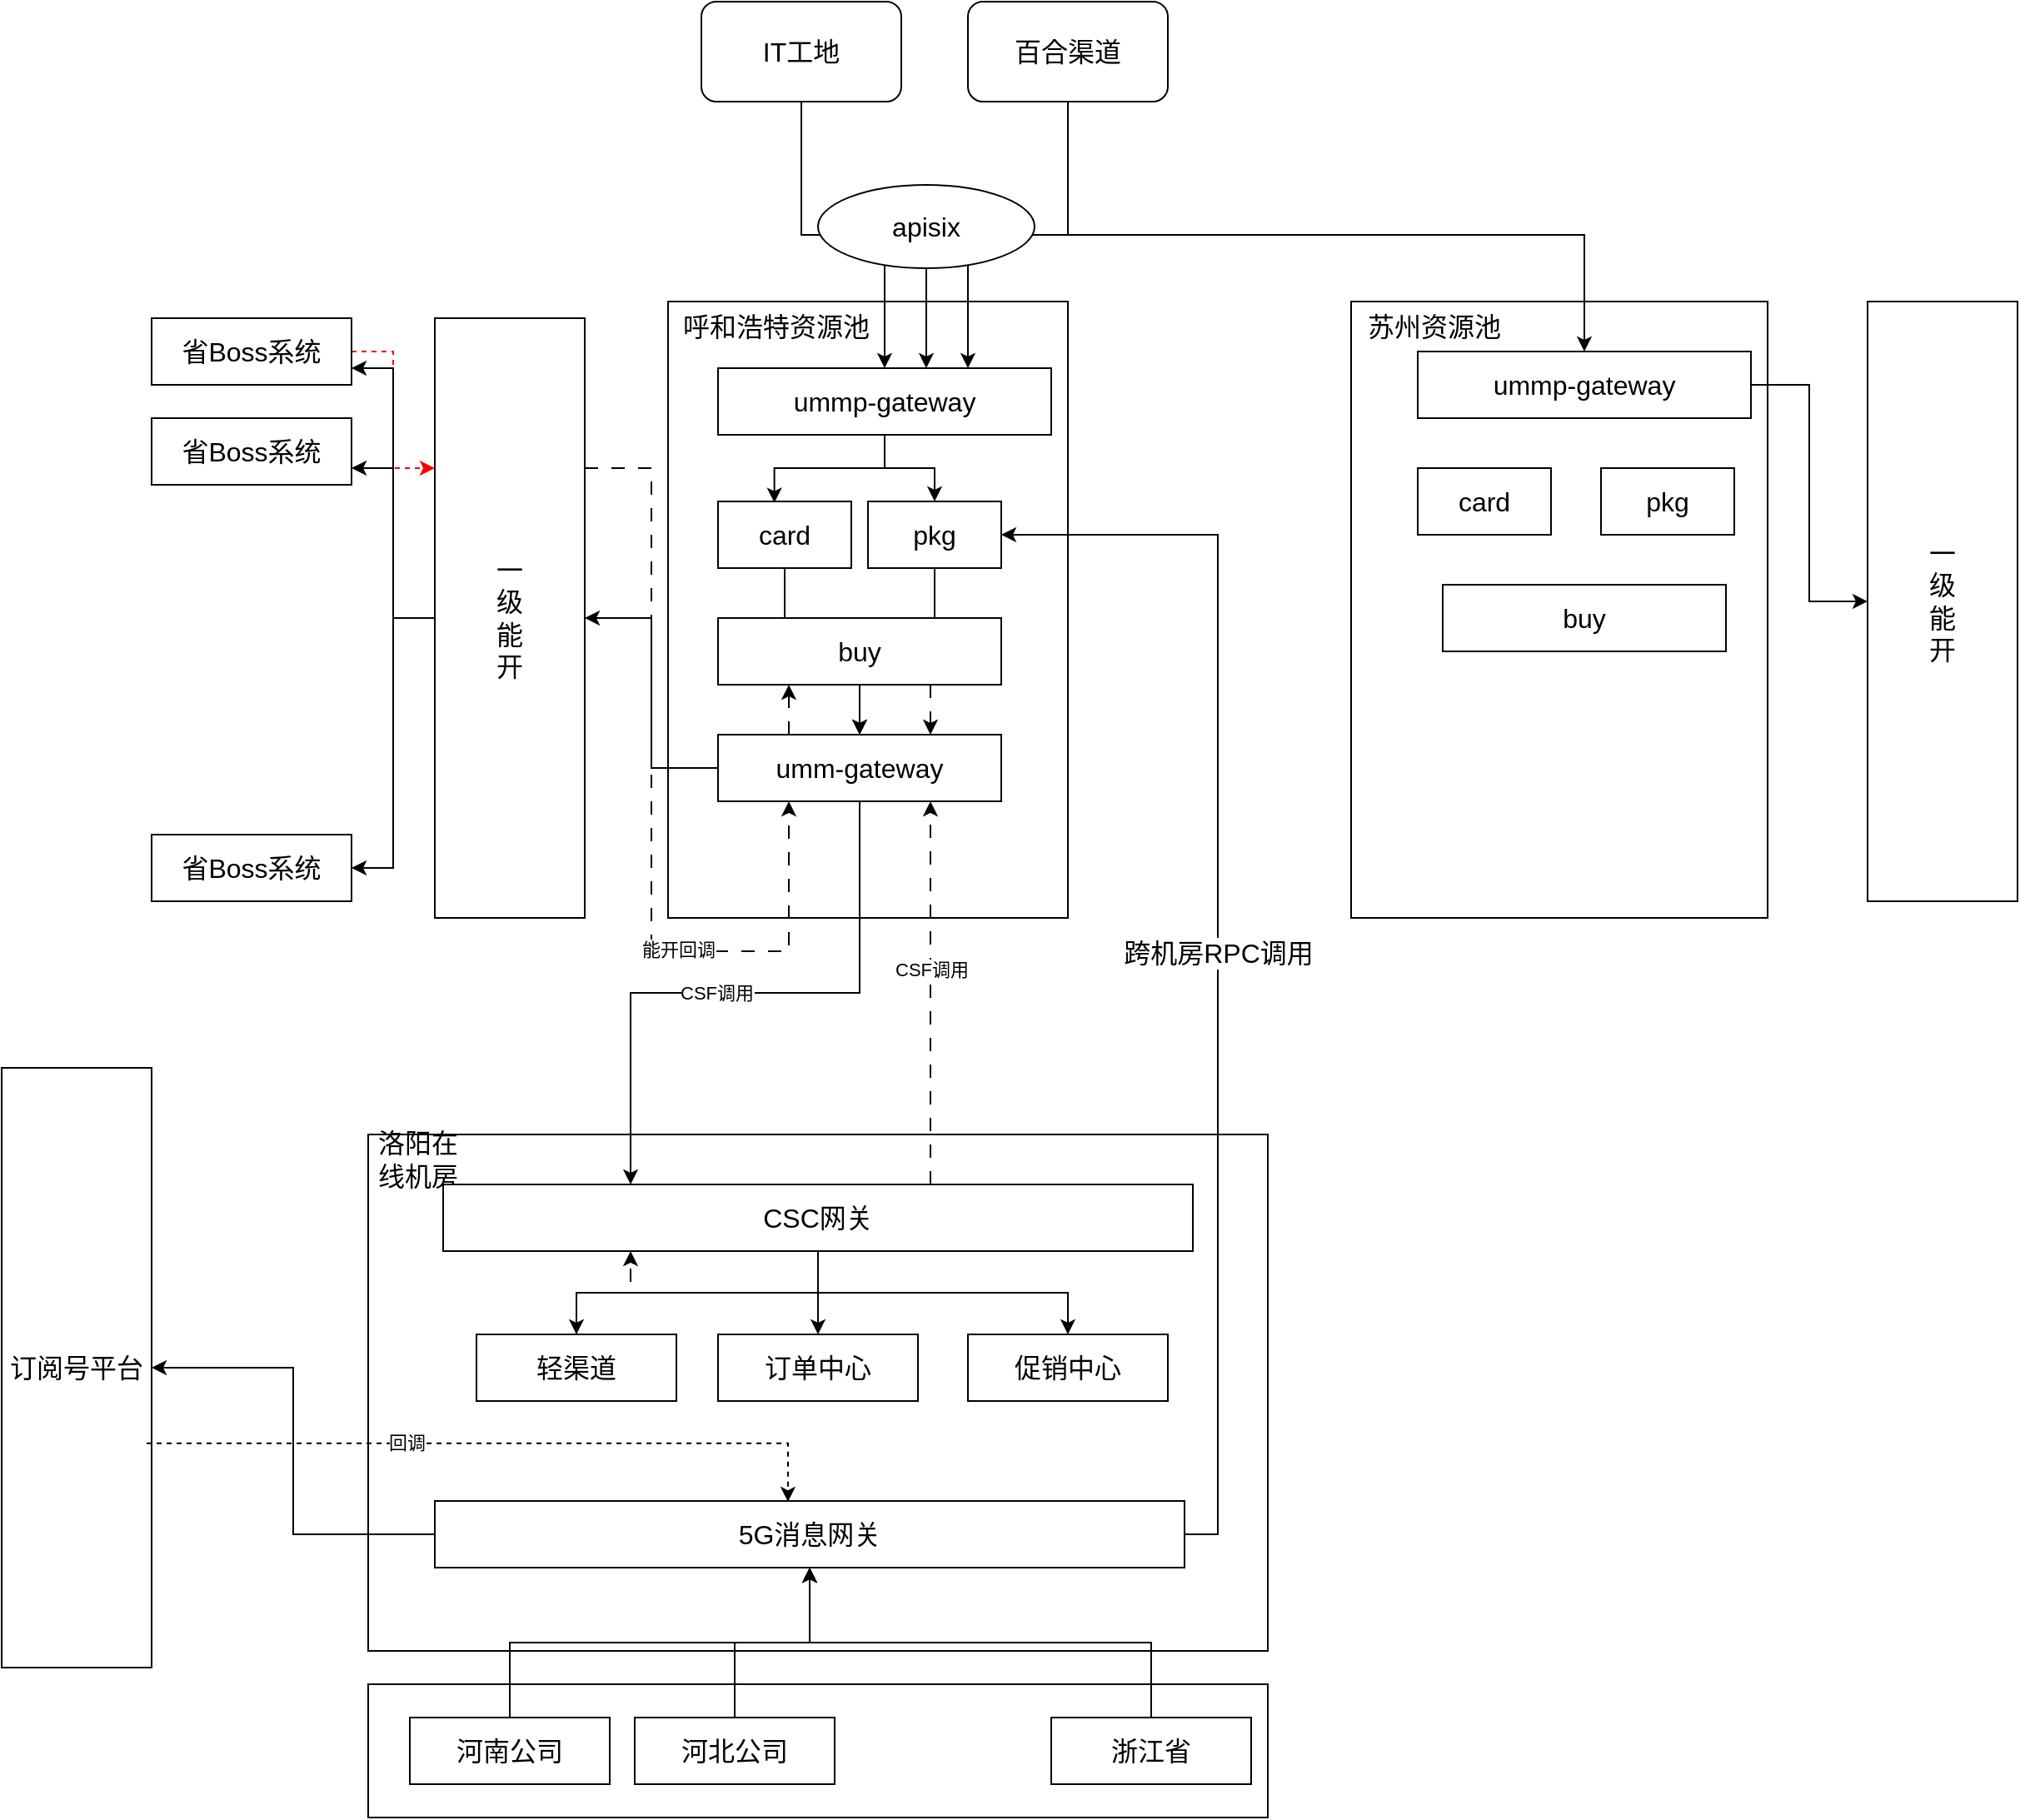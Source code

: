 <mxfile version="26.0.6" pages="4">
  <diagram name="第 1 页" id="rL479KC2GP0uy-LAvAyu">
    <mxGraphModel dx="2342" dy="2160" grid="1" gridSize="10" guides="1" tooltips="1" connect="1" arrows="1" fold="1" page="1" pageScale="1" pageWidth="827" pageHeight="1169" math="0" shadow="0">
      <root>
        <mxCell id="0" />
        <mxCell id="1" parent="0" />
        <mxCell id="7Kl0M0ftxX6nWomnp8ho-18" value="" style="rounded=0;whiteSpace=wrap;html=1;fontSize=16;" vertex="1" parent="1">
          <mxGeometry x="-100" y="930" width="540" height="80" as="geometry" />
        </mxCell>
        <mxCell id="YQ1YVP4Hbw2NyQgz9QkE-1" value="" style="rounded=0;whiteSpace=wrap;html=1;fontSize=16;" parent="1" vertex="1">
          <mxGeometry x="80" y="100" width="240" height="370" as="geometry" />
        </mxCell>
        <mxCell id="YQ1YVP4Hbw2NyQgz9QkE-2" value="呼和浩特资源池" style="text;html=1;align=center;verticalAlign=middle;whiteSpace=wrap;rounded=0;fontSize=16;" parent="1" vertex="1">
          <mxGeometry x="85" y="100" width="120" height="30" as="geometry" />
        </mxCell>
        <mxCell id="YQ1YVP4Hbw2NyQgz9QkE-3" value="" style="rounded=0;whiteSpace=wrap;html=1;fontSize=16;" parent="1" vertex="1">
          <mxGeometry x="490" y="100" width="250" height="370" as="geometry" />
        </mxCell>
        <mxCell id="YQ1YVP4Hbw2NyQgz9QkE-4" value="苏州资源池" style="text;html=1;align=center;verticalAlign=middle;whiteSpace=wrap;rounded=0;fontSize=16;" parent="1" vertex="1">
          <mxGeometry x="490" y="100" width="100" height="30" as="geometry" />
        </mxCell>
        <mxCell id="YQ1YVP4Hbw2NyQgz9QkE-5" value="" style="rounded=0;whiteSpace=wrap;html=1;fontSize=16;" parent="1" vertex="1">
          <mxGeometry x="-100" y="600" width="540" height="310" as="geometry" />
        </mxCell>
        <mxCell id="YQ1YVP4Hbw2NyQgz9QkE-6" value="洛阳在线机房" style="text;html=1;align=center;verticalAlign=middle;whiteSpace=wrap;rounded=0;fontSize=16;" parent="1" vertex="1">
          <mxGeometry x="-100" y="600" width="60" height="30" as="geometry" />
        </mxCell>
        <mxCell id="YQ1YVP4Hbw2NyQgz9QkE-14" style="edgeStyle=orthogonalEdgeStyle;rounded=0;orthogonalLoop=1;jettySize=auto;html=1;fontSize=16;" parent="1" source="YQ1YVP4Hbw2NyQgz9QkE-7" target="YQ1YVP4Hbw2NyQgz9QkE-13" edge="1">
          <mxGeometry relative="1" as="geometry" />
        </mxCell>
        <mxCell id="YQ1YVP4Hbw2NyQgz9QkE-7" value="IT工地" style="rounded=1;whiteSpace=wrap;html=1;fontSize=16;" parent="1" vertex="1">
          <mxGeometry x="100" y="-80" width="120" height="60" as="geometry" />
        </mxCell>
        <mxCell id="YQ1YVP4Hbw2NyQgz9QkE-15" style="edgeStyle=orthogonalEdgeStyle;rounded=0;orthogonalLoop=1;jettySize=auto;html=1;entryX=0.75;entryY=0;entryDx=0;entryDy=0;fontSize=16;" parent="1" source="YQ1YVP4Hbw2NyQgz9QkE-8" target="YQ1YVP4Hbw2NyQgz9QkE-13" edge="1">
          <mxGeometry relative="1" as="geometry" />
        </mxCell>
        <mxCell id="YQ1YVP4Hbw2NyQgz9QkE-8" value="百合渠道" style="rounded=1;whiteSpace=wrap;html=1;fontSize=16;" parent="1" vertex="1">
          <mxGeometry x="260" y="-80" width="120" height="60" as="geometry" />
        </mxCell>
        <mxCell id="YQ1YVP4Hbw2NyQgz9QkE-35" style="edgeStyle=orthogonalEdgeStyle;rounded=0;orthogonalLoop=1;jettySize=auto;html=1;entryX=0;entryY=0.25;entryDx=0;entryDy=0;dashed=1;strokeColor=#FF0000;fontSize=16;" parent="1" source="YQ1YVP4Hbw2NyQgz9QkE-11" target="YQ1YVP4Hbw2NyQgz9QkE-21" edge="1">
          <mxGeometry relative="1" as="geometry" />
        </mxCell>
        <mxCell id="YQ1YVP4Hbw2NyQgz9QkE-11" value="省Boss系统" style="rounded=0;whiteSpace=wrap;html=1;fontSize=16;" parent="1" vertex="1">
          <mxGeometry x="-230" y="110" width="120" height="40" as="geometry" />
        </mxCell>
        <mxCell id="YQ1YVP4Hbw2NyQgz9QkE-32" style="edgeStyle=orthogonalEdgeStyle;rounded=0;orthogonalLoop=1;jettySize=auto;html=1;entryX=0.5;entryY=0;entryDx=0;entryDy=0;fontSize=16;" parent="1" source="YQ1YVP4Hbw2NyQgz9QkE-13" target="YQ1YVP4Hbw2NyQgz9QkE-18" edge="1">
          <mxGeometry relative="1" as="geometry" />
        </mxCell>
        <mxCell id="YQ1YVP4Hbw2NyQgz9QkE-13" value="ummp-gateway" style="rounded=0;whiteSpace=wrap;html=1;fontSize=16;" parent="1" vertex="1">
          <mxGeometry x="110" y="140" width="200" height="40" as="geometry" />
        </mxCell>
        <mxCell id="YQ1YVP4Hbw2NyQgz9QkE-33" value="" style="edgeStyle=orthogonalEdgeStyle;rounded=0;orthogonalLoop=1;jettySize=auto;html=1;fontSize=16;" parent="1" source="YQ1YVP4Hbw2NyQgz9QkE-17" target="YQ1YVP4Hbw2NyQgz9QkE-20" edge="1">
          <mxGeometry relative="1" as="geometry" />
        </mxCell>
        <mxCell id="YQ1YVP4Hbw2NyQgz9QkE-17" value="card" style="rounded=0;whiteSpace=wrap;html=1;fontSize=16;" parent="1" vertex="1">
          <mxGeometry x="110" y="220" width="80" height="40" as="geometry" />
        </mxCell>
        <mxCell id="YQ1YVP4Hbw2NyQgz9QkE-34" value="" style="edgeStyle=orthogonalEdgeStyle;rounded=0;orthogonalLoop=1;jettySize=auto;html=1;fontSize=16;" parent="1" source="YQ1YVP4Hbw2NyQgz9QkE-18" target="YQ1YVP4Hbw2NyQgz9QkE-20" edge="1">
          <mxGeometry relative="1" as="geometry" />
        </mxCell>
        <mxCell id="YQ1YVP4Hbw2NyQgz9QkE-18" value="pkg" style="rounded=0;whiteSpace=wrap;html=1;fontSize=16;" parent="1" vertex="1">
          <mxGeometry x="200" y="220" width="80" height="40" as="geometry" />
        </mxCell>
        <mxCell id="YQ1YVP4Hbw2NyQgz9QkE-39" style="edgeStyle=orthogonalEdgeStyle;rounded=0;orthogonalLoop=1;jettySize=auto;html=1;entryX=0.75;entryY=0;entryDx=0;entryDy=0;exitX=0.75;exitY=1;exitDx=0;exitDy=0;dashed=1;dashPattern=8 8;fontSize=16;" parent="1" source="YQ1YVP4Hbw2NyQgz9QkE-19" target="YQ1YVP4Hbw2NyQgz9QkE-20" edge="1">
          <mxGeometry relative="1" as="geometry" />
        </mxCell>
        <mxCell id="YQ1YVP4Hbw2NyQgz9QkE-19" value="buy" style="rounded=0;whiteSpace=wrap;html=1;fontSize=16;" parent="1" vertex="1">
          <mxGeometry x="110" y="290" width="170" height="40" as="geometry" />
        </mxCell>
        <mxCell id="YQ1YVP4Hbw2NyQgz9QkE-25" style="edgeStyle=orthogonalEdgeStyle;rounded=0;orthogonalLoop=1;jettySize=auto;html=1;fontSize=16;" parent="1" source="YQ1YVP4Hbw2NyQgz9QkE-20" target="YQ1YVP4Hbw2NyQgz9QkE-21" edge="1">
          <mxGeometry relative="1" as="geometry" />
        </mxCell>
        <mxCell id="YQ1YVP4Hbw2NyQgz9QkE-37" style="edgeStyle=orthogonalEdgeStyle;rounded=0;orthogonalLoop=1;jettySize=auto;html=1;exitX=0.25;exitY=0;exitDx=0;exitDy=0;entryX=0.25;entryY=1;entryDx=0;entryDy=0;dashed=1;dashPattern=8 8;fontSize=16;" parent="1" source="YQ1YVP4Hbw2NyQgz9QkE-20" target="YQ1YVP4Hbw2NyQgz9QkE-19" edge="1">
          <mxGeometry relative="1" as="geometry" />
        </mxCell>
        <mxCell id="YQ1YVP4Hbw2NyQgz9QkE-45" style="edgeStyle=orthogonalEdgeStyle;rounded=0;orthogonalLoop=1;jettySize=auto;html=1;entryX=0.25;entryY=0;entryDx=0;entryDy=0;fontSize=16;" parent="1" source="YQ1YVP4Hbw2NyQgz9QkE-20" target="YQ1YVP4Hbw2NyQgz9QkE-41" edge="1">
          <mxGeometry relative="1" as="geometry" />
        </mxCell>
        <mxCell id="7Kl0M0ftxX6nWomnp8ho-8" value="CSF调用" style="edgeLabel;html=1;align=center;verticalAlign=middle;resizable=0;points=[];" vertex="1" connectable="0" parent="YQ1YVP4Hbw2NyQgz9QkE-45">
          <mxGeometry x="0.094" y="3" relative="1" as="geometry">
            <mxPoint y="-3" as="offset" />
          </mxGeometry>
        </mxCell>
        <mxCell id="YQ1YVP4Hbw2NyQgz9QkE-20" value="umm-gateway" style="rounded=0;whiteSpace=wrap;html=1;fontSize=16;" parent="1" vertex="1">
          <mxGeometry x="110" y="360" width="170" height="40" as="geometry" />
        </mxCell>
        <mxCell id="YQ1YVP4Hbw2NyQgz9QkE-26" style="edgeStyle=orthogonalEdgeStyle;rounded=0;orthogonalLoop=1;jettySize=auto;html=1;entryX=1;entryY=0.75;entryDx=0;entryDy=0;fontSize=16;" parent="1" source="YQ1YVP4Hbw2NyQgz9QkE-21" target="YQ1YVP4Hbw2NyQgz9QkE-11" edge="1">
          <mxGeometry relative="1" as="geometry" />
        </mxCell>
        <mxCell id="YQ1YVP4Hbw2NyQgz9QkE-27" style="edgeStyle=orthogonalEdgeStyle;rounded=0;orthogonalLoop=1;jettySize=auto;html=1;entryX=1;entryY=0.75;entryDx=0;entryDy=0;fontSize=16;" parent="1" source="YQ1YVP4Hbw2NyQgz9QkE-21" target="YQ1YVP4Hbw2NyQgz9QkE-23" edge="1">
          <mxGeometry relative="1" as="geometry" />
        </mxCell>
        <mxCell id="YQ1YVP4Hbw2NyQgz9QkE-28" style="edgeStyle=orthogonalEdgeStyle;rounded=0;orthogonalLoop=1;jettySize=auto;html=1;fontSize=16;" parent="1" source="YQ1YVP4Hbw2NyQgz9QkE-21" target="YQ1YVP4Hbw2NyQgz9QkE-24" edge="1">
          <mxGeometry relative="1" as="geometry" />
        </mxCell>
        <mxCell id="YQ1YVP4Hbw2NyQgz9QkE-36" style="edgeStyle=orthogonalEdgeStyle;rounded=0;orthogonalLoop=1;jettySize=auto;html=1;exitX=1;exitY=0.25;exitDx=0;exitDy=0;entryX=0.25;entryY=1;entryDx=0;entryDy=0;dashed=1;dashPattern=8 8;fontSize=16;" parent="1" source="YQ1YVP4Hbw2NyQgz9QkE-21" target="YQ1YVP4Hbw2NyQgz9QkE-20" edge="1">
          <mxGeometry relative="1" as="geometry">
            <mxPoint x="80" y="200" as="targetPoint" />
          </mxGeometry>
        </mxCell>
        <mxCell id="7Kl0M0ftxX6nWomnp8ho-10" value="能开回调" style="edgeLabel;html=1;align=center;verticalAlign=middle;resizable=0;points=[];" vertex="1" connectable="0" parent="YQ1YVP4Hbw2NyQgz9QkE-36">
          <mxGeometry x="0.377" y="2" relative="1" as="geometry">
            <mxPoint y="1" as="offset" />
          </mxGeometry>
        </mxCell>
        <mxCell id="YQ1YVP4Hbw2NyQgz9QkE-21" value="一&lt;br&gt;级&lt;br&gt;能&lt;br&gt;开" style="rounded=0;whiteSpace=wrap;html=1;fontSize=16;" parent="1" vertex="1">
          <mxGeometry x="-60" y="110" width="90" height="360" as="geometry" />
        </mxCell>
        <mxCell id="YQ1YVP4Hbw2NyQgz9QkE-23" value="省Boss系统" style="rounded=0;whiteSpace=wrap;html=1;fontSize=16;" parent="1" vertex="1">
          <mxGeometry x="-230" y="170" width="120" height="40" as="geometry" />
        </mxCell>
        <mxCell id="YQ1YVP4Hbw2NyQgz9QkE-24" value="省Boss系统" style="rounded=0;whiteSpace=wrap;html=1;fontSize=16;" parent="1" vertex="1">
          <mxGeometry x="-230" y="420" width="120" height="40" as="geometry" />
        </mxCell>
        <mxCell id="YQ1YVP4Hbw2NyQgz9QkE-31" style="edgeStyle=orthogonalEdgeStyle;rounded=0;orthogonalLoop=1;jettySize=auto;html=1;entryX=0.423;entryY=0.02;entryDx=0;entryDy=0;entryPerimeter=0;fontSize=16;" parent="1" source="YQ1YVP4Hbw2NyQgz9QkE-13" target="YQ1YVP4Hbw2NyQgz9QkE-17" edge="1">
          <mxGeometry relative="1" as="geometry" />
        </mxCell>
        <mxCell id="YQ1YVP4Hbw2NyQgz9QkE-46" style="edgeStyle=orthogonalEdgeStyle;rounded=0;orthogonalLoop=1;jettySize=auto;html=1;fontSize=16;" parent="1" source="YQ1YVP4Hbw2NyQgz9QkE-41" target="YQ1YVP4Hbw2NyQgz9QkE-42" edge="1">
          <mxGeometry relative="1" as="geometry" />
        </mxCell>
        <mxCell id="YQ1YVP4Hbw2NyQgz9QkE-49" style="edgeStyle=orthogonalEdgeStyle;rounded=0;orthogonalLoop=1;jettySize=auto;html=1;fontSize=16;" parent="1" source="YQ1YVP4Hbw2NyQgz9QkE-41" target="YQ1YVP4Hbw2NyQgz9QkE-43" edge="1">
          <mxGeometry relative="1" as="geometry" />
        </mxCell>
        <mxCell id="YQ1YVP4Hbw2NyQgz9QkE-50" style="edgeStyle=orthogonalEdgeStyle;rounded=0;orthogonalLoop=1;jettySize=auto;html=1;fontSize=16;" parent="1" source="YQ1YVP4Hbw2NyQgz9QkE-41" target="YQ1YVP4Hbw2NyQgz9QkE-44" edge="1">
          <mxGeometry relative="1" as="geometry" />
        </mxCell>
        <mxCell id="YQ1YVP4Hbw2NyQgz9QkE-52" style="edgeStyle=orthogonalEdgeStyle;rounded=0;orthogonalLoop=1;jettySize=auto;html=1;entryX=0.75;entryY=1;entryDx=0;entryDy=0;dashed=1;dashPattern=8 8;fontSize=16;" parent="1" source="YQ1YVP4Hbw2NyQgz9QkE-41" target="YQ1YVP4Hbw2NyQgz9QkE-20" edge="1">
          <mxGeometry relative="1" as="geometry">
            <Array as="points">
              <mxPoint x="238" y="515" />
            </Array>
          </mxGeometry>
        </mxCell>
        <mxCell id="7Kl0M0ftxX6nWomnp8ho-9" value="CSF调用" style="edgeLabel;html=1;align=center;verticalAlign=middle;resizable=0;points=[];" vertex="1" connectable="0" parent="YQ1YVP4Hbw2NyQgz9QkE-52">
          <mxGeometry x="0.135" y="1" relative="1" as="geometry">
            <mxPoint x="1" y="1" as="offset" />
          </mxGeometry>
        </mxCell>
        <mxCell id="YQ1YVP4Hbw2NyQgz9QkE-41" value="CSC网关" style="rounded=0;whiteSpace=wrap;html=1;fontSize=16;" parent="1" vertex="1">
          <mxGeometry x="-55" y="630" width="450" height="40" as="geometry" />
        </mxCell>
        <mxCell id="YQ1YVP4Hbw2NyQgz9QkE-51" style="edgeStyle=orthogonalEdgeStyle;rounded=0;orthogonalLoop=1;jettySize=auto;html=1;entryX=0.25;entryY=1;entryDx=0;entryDy=0;dashed=1;dashPattern=8 8;fontSize=16;" parent="1" source="YQ1YVP4Hbw2NyQgz9QkE-42" target="YQ1YVP4Hbw2NyQgz9QkE-41" edge="1">
          <mxGeometry relative="1" as="geometry" />
        </mxCell>
        <mxCell id="YQ1YVP4Hbw2NyQgz9QkE-42" value="轻渠道" style="rounded=0;whiteSpace=wrap;html=1;fontSize=16;" parent="1" vertex="1">
          <mxGeometry x="-35" y="720" width="120" height="40" as="geometry" />
        </mxCell>
        <mxCell id="YQ1YVP4Hbw2NyQgz9QkE-43" value="订单中心" style="rounded=0;whiteSpace=wrap;html=1;fontSize=16;" parent="1" vertex="1">
          <mxGeometry x="110" y="720" width="120" height="40" as="geometry" />
        </mxCell>
        <mxCell id="YQ1YVP4Hbw2NyQgz9QkE-44" value="促销中心" style="rounded=0;whiteSpace=wrap;html=1;fontSize=16;" parent="1" vertex="1">
          <mxGeometry x="260" y="720" width="120" height="40" as="geometry" />
        </mxCell>
        <mxCell id="7Kl0M0ftxX6nWomnp8ho-6" style="edgeStyle=orthogonalEdgeStyle;rounded=0;orthogonalLoop=1;jettySize=auto;html=1;" edge="1" parent="1" source="YQ1YVP4Hbw2NyQgz9QkE-53" target="7Kl0M0ftxX6nWomnp8ho-5">
          <mxGeometry relative="1" as="geometry" />
        </mxCell>
        <mxCell id="YQ1YVP4Hbw2NyQgz9QkE-53" value="ummp-gateway" style="rounded=0;whiteSpace=wrap;html=1;fontSize=16;" parent="1" vertex="1">
          <mxGeometry x="530" y="130" width="200" height="40" as="geometry" />
        </mxCell>
        <mxCell id="YQ1YVP4Hbw2NyQgz9QkE-54" value="card" style="rounded=0;whiteSpace=wrap;html=1;fontSize=16;" parent="1" vertex="1">
          <mxGeometry x="530" y="200" width="80" height="40" as="geometry" />
        </mxCell>
        <mxCell id="YQ1YVP4Hbw2NyQgz9QkE-55" value="pkg" style="rounded=0;whiteSpace=wrap;html=1;fontSize=16;" parent="1" vertex="1">
          <mxGeometry x="640" y="200" width="80" height="40" as="geometry" />
        </mxCell>
        <mxCell id="YQ1YVP4Hbw2NyQgz9QkE-56" value="buy" style="rounded=0;whiteSpace=wrap;html=1;fontSize=16;" parent="1" vertex="1">
          <mxGeometry x="545" y="270" width="170" height="40" as="geometry" />
        </mxCell>
        <mxCell id="YQ1YVP4Hbw2NyQgz9QkE-62" style="edgeStyle=orthogonalEdgeStyle;rounded=0;orthogonalLoop=1;jettySize=auto;html=1;fontSize=16;" parent="1" source="YQ1YVP4Hbw2NyQgz9QkE-59" target="YQ1YVP4Hbw2NyQgz9QkE-53" edge="1">
          <mxGeometry relative="1" as="geometry">
            <Array as="points">
              <mxPoint x="630" y="60" />
            </Array>
          </mxGeometry>
        </mxCell>
        <mxCell id="YQ1YVP4Hbw2NyQgz9QkE-59" value="apisix" style="ellipse;whiteSpace=wrap;html=1;fontSize=16;" parent="1" vertex="1">
          <mxGeometry x="170" y="30" width="130" height="50" as="geometry" />
        </mxCell>
        <mxCell id="YQ1YVP4Hbw2NyQgz9QkE-61" style="edgeStyle=orthogonalEdgeStyle;rounded=0;orthogonalLoop=1;jettySize=auto;html=1;entryX=0.625;entryY=0;entryDx=0;entryDy=0;entryPerimeter=0;fontSize=16;" parent="1" source="YQ1YVP4Hbw2NyQgz9QkE-59" target="YQ1YVP4Hbw2NyQgz9QkE-13" edge="1">
          <mxGeometry relative="1" as="geometry" />
        </mxCell>
        <mxCell id="7Kl0M0ftxX6nWomnp8ho-3" style="edgeStyle=orthogonalEdgeStyle;rounded=0;orthogonalLoop=1;jettySize=auto;html=1;entryX=1;entryY=0.5;entryDx=0;entryDy=0;exitX=1;exitY=0.5;exitDx=0;exitDy=0;fontSize=16;" edge="1" parent="1" source="7Kl0M0ftxX6nWomnp8ho-2" target="YQ1YVP4Hbw2NyQgz9QkE-18">
          <mxGeometry relative="1" as="geometry" />
        </mxCell>
        <mxCell id="7Kl0M0ftxX6nWomnp8ho-4" value="跨机房RPC调用" style="edgeLabel;html=1;align=center;verticalAlign=middle;resizable=0;points=[];fontSize=16;" vertex="1" connectable="0" parent="7Kl0M0ftxX6nWomnp8ho-3">
          <mxGeometry x="-0.015" relative="1" as="geometry">
            <mxPoint as="offset" />
          </mxGeometry>
        </mxCell>
        <mxCell id="7Kl0M0ftxX6nWomnp8ho-12" style="edgeStyle=orthogonalEdgeStyle;rounded=0;orthogonalLoop=1;jettySize=auto;html=1;" edge="1" parent="1" source="7Kl0M0ftxX6nWomnp8ho-2" target="7Kl0M0ftxX6nWomnp8ho-11">
          <mxGeometry relative="1" as="geometry" />
        </mxCell>
        <mxCell id="7Kl0M0ftxX6nWomnp8ho-2" value="5G消息网关" style="rounded=0;whiteSpace=wrap;html=1;fontSize=16;" vertex="1" parent="1">
          <mxGeometry x="-60" y="820" width="450" height="40" as="geometry" />
        </mxCell>
        <mxCell id="7Kl0M0ftxX6nWomnp8ho-5" value="一&lt;br&gt;级&lt;br&gt;能&lt;br&gt;开" style="rounded=0;whiteSpace=wrap;html=1;fontSize=16;" vertex="1" parent="1">
          <mxGeometry x="800" y="100" width="90" height="360" as="geometry" />
        </mxCell>
        <mxCell id="7Kl0M0ftxX6nWomnp8ho-11" value="订阅号平台" style="rounded=0;whiteSpace=wrap;html=1;fontSize=16;" vertex="1" parent="1">
          <mxGeometry x="-320" y="560" width="90" height="360" as="geometry" />
        </mxCell>
        <mxCell id="7Kl0M0ftxX6nWomnp8ho-19" style="edgeStyle=orthogonalEdgeStyle;rounded=0;orthogonalLoop=1;jettySize=auto;html=1;" edge="1" parent="1" source="7Kl0M0ftxX6nWomnp8ho-15" target="7Kl0M0ftxX6nWomnp8ho-2">
          <mxGeometry relative="1" as="geometry" />
        </mxCell>
        <mxCell id="7Kl0M0ftxX6nWomnp8ho-15" value="河南公司" style="rounded=0;whiteSpace=wrap;html=1;fontSize=16;" vertex="1" parent="1">
          <mxGeometry x="-75" y="950" width="120" height="40" as="geometry" />
        </mxCell>
        <mxCell id="7Kl0M0ftxX6nWomnp8ho-20" style="edgeStyle=orthogonalEdgeStyle;rounded=0;orthogonalLoop=1;jettySize=auto;html=1;entryX=0.5;entryY=1;entryDx=0;entryDy=0;" edge="1" parent="1" source="7Kl0M0ftxX6nWomnp8ho-16" target="7Kl0M0ftxX6nWomnp8ho-2">
          <mxGeometry relative="1" as="geometry" />
        </mxCell>
        <mxCell id="7Kl0M0ftxX6nWomnp8ho-16" value="河北公司" style="rounded=0;whiteSpace=wrap;html=1;fontSize=16;" vertex="1" parent="1">
          <mxGeometry x="60" y="950" width="120" height="40" as="geometry" />
        </mxCell>
        <mxCell id="7Kl0M0ftxX6nWomnp8ho-21" style="edgeStyle=orthogonalEdgeStyle;rounded=0;orthogonalLoop=1;jettySize=auto;html=1;entryX=0.5;entryY=1;entryDx=0;entryDy=0;" edge="1" parent="1" source="7Kl0M0ftxX6nWomnp8ho-17" target="7Kl0M0ftxX6nWomnp8ho-2">
          <mxGeometry relative="1" as="geometry" />
        </mxCell>
        <mxCell id="7Kl0M0ftxX6nWomnp8ho-17" value="浙江省" style="rounded=0;whiteSpace=wrap;html=1;fontSize=16;" vertex="1" parent="1">
          <mxGeometry x="310" y="950" width="120" height="40" as="geometry" />
        </mxCell>
        <mxCell id="7Kl0M0ftxX6nWomnp8ho-22" style="edgeStyle=orthogonalEdgeStyle;rounded=0;orthogonalLoop=1;jettySize=auto;html=1;entryX=0.471;entryY=0.013;entryDx=0;entryDy=0;entryPerimeter=0;exitX=0.967;exitY=0.626;exitDx=0;exitDy=0;exitPerimeter=0;dashed=1;" edge="1" parent="1" source="7Kl0M0ftxX6nWomnp8ho-11" target="7Kl0M0ftxX6nWomnp8ho-2">
          <mxGeometry relative="1" as="geometry" />
        </mxCell>
        <mxCell id="7Kl0M0ftxX6nWomnp8ho-23" value="回调" style="edgeLabel;html=1;align=center;verticalAlign=middle;resizable=0;points=[];" vertex="1" connectable="0" parent="7Kl0M0ftxX6nWomnp8ho-22">
          <mxGeometry x="-0.259" y="1" relative="1" as="geometry">
            <mxPoint as="offset" />
          </mxGeometry>
        </mxCell>
      </root>
    </mxGraphModel>
  </diagram>
  <diagram id="mqFLSjw5bh_MkVLHcxQW" name="整体架构">
    <mxGraphModel dx="3158" dy="1525" grid="1" gridSize="10" guides="1" tooltips="1" connect="1" arrows="1" fold="1" page="1" pageScale="1" pageWidth="827" pageHeight="1169" math="0" shadow="0">
      <root>
        <mxCell id="0" />
        <mxCell id="1" parent="0" />
        <mxCell id="2xXGmWmYKc1sObddvyoL-62" value="" style="rounded=0;whiteSpace=wrap;html=1;" vertex="1" parent="1">
          <mxGeometry x="110" y="420" width="690" height="180" as="geometry" />
        </mxCell>
        <mxCell id="KmUIaSq6xmH69jJKkp5R-2" value="呼池机房" style="text;html=1;align=center;verticalAlign=middle;whiteSpace=wrap;rounded=0;fontSize=18;" parent="1" vertex="1">
          <mxGeometry x="110" y="170" width="80" height="30" as="geometry" />
        </mxCell>
        <mxCell id="KmUIaSq6xmH69jJKkp5R-6" value="" style="rounded=0;whiteSpace=wrap;html=1;" parent="1" vertex="1">
          <mxGeometry x="79" y="810" width="730" height="440" as="geometry" />
        </mxCell>
        <mxCell id="KmUIaSq6xmH69jJKkp5R-7" value="洛阳机房" style="text;html=1;align=center;verticalAlign=middle;whiteSpace=wrap;rounded=0;fontSize=18;" parent="1" vertex="1">
          <mxGeometry x="102" y="820" width="96" height="30" as="geometry" />
        </mxCell>
        <mxCell id="KmUIaSq6xmH69jJKkp5R-9" value="淮安机房" style="text;html=1;align=center;verticalAlign=middle;whiteSpace=wrap;rounded=0;" parent="1" vertex="1">
          <mxGeometry x="1345" y="810" width="60" height="30" as="geometry" />
        </mxCell>
        <mxCell id="2xXGmWmYKc1sObddvyoL-48" style="edgeStyle=orthogonalEdgeStyle;rounded=0;orthogonalLoop=1;jettySize=auto;html=1;entryX=0.5;entryY=0;entryDx=0;entryDy=0;" edge="1" parent="1" source="2xXGmWmYKc1sObddvyoL-1" target="2xXGmWmYKc1sObddvyoL-2">
          <mxGeometry relative="1" as="geometry" />
        </mxCell>
        <mxCell id="KmUIaSq6xmH69jJKkp5R-3" value="" style="rounded=0;whiteSpace=wrap;html=1;fontSize=18;" parent="1" vertex="1">
          <mxGeometry x="90" y="170" width="730" height="440" as="geometry" />
        </mxCell>
        <mxCell id="2xXGmWmYKc1sObddvyoL-74" value="" style="edgeStyle=orthogonalEdgeStyle;rounded=0;orthogonalLoop=1;jettySize=auto;html=1;" edge="1" parent="1" source="2xXGmWmYKc1sObddvyoL-1" target="2xXGmWmYKc1sObddvyoL-2">
          <mxGeometry relative="1" as="geometry" />
        </mxCell>
        <mxCell id="2xXGmWmYKc1sObddvyoL-1" value="ApiSix" style="rounded=1;whiteSpace=wrap;html=1;fontSize=18;" vertex="1" parent="1">
          <mxGeometry x="120" y="210" width="670" height="60" as="geometry" />
        </mxCell>
        <mxCell id="2xXGmWmYKc1sObddvyoL-49" style="rounded=0;orthogonalLoop=1;jettySize=auto;html=1;" edge="1" parent="1">
          <mxGeometry relative="1" as="geometry">
            <mxPoint x="347.5" y="380" as="sourcePoint" />
            <mxPoint x="250" y="440" as="targetPoint" />
          </mxGeometry>
        </mxCell>
        <mxCell id="2xXGmWmYKc1sObddvyoL-51" style="edgeStyle=orthogonalEdgeStyle;rounded=0;orthogonalLoop=1;jettySize=auto;html=1;" edge="1" parent="1" source="2xXGmWmYKc1sObddvyoL-2" target="2xXGmWmYKc1sObddvyoL-15">
          <mxGeometry relative="1" as="geometry">
            <Array as="points">
              <mxPoint x="420" y="630" />
              <mxPoint x="420" y="630" />
            </Array>
          </mxGeometry>
        </mxCell>
        <mxCell id="2xXGmWmYKc1sObddvyoL-53" value="CSF" style="edgeLabel;html=1;align=center;verticalAlign=middle;resizable=0;points=[];fontSize=18;" vertex="1" connectable="0" parent="2xXGmWmYKc1sObddvyoL-51">
          <mxGeometry x="0.215" y="-1" relative="1" as="geometry">
            <mxPoint as="offset" />
          </mxGeometry>
        </mxCell>
        <mxCell id="2xXGmWmYKc1sObddvyoL-70" style="edgeStyle=orthogonalEdgeStyle;rounded=0;orthogonalLoop=1;jettySize=auto;html=1;" edge="1" parent="1" source="2xXGmWmYKc1sObddvyoL-2" target="2xXGmWmYKc1sObddvyoL-45">
          <mxGeometry relative="1" as="geometry" />
        </mxCell>
        <mxCell id="2xXGmWmYKc1sObddvyoL-2" value="ummp-gateway" style="rounded=1;whiteSpace=wrap;html=1;fontSize=18;fillColor=#d5e8d4;strokeColor=#82b366;" vertex="1" parent="1">
          <mxGeometry x="120" y="320" width="670" height="60" as="geometry" />
        </mxCell>
        <mxCell id="2xXGmWmYKc1sObddvyoL-3" value="portal" style="rounded=1;whiteSpace=wrap;html=1;fontSize=18;" vertex="1" parent="1">
          <mxGeometry x="120" y="440" width="280" height="60" as="geometry" />
        </mxCell>
        <mxCell id="2xXGmWmYKc1sObddvyoL-4" value="card" style="rounded=1;whiteSpace=wrap;html=1;fontSize=18;" vertex="1" parent="1">
          <mxGeometry x="120" y="530" width="280" height="60" as="geometry" />
        </mxCell>
        <mxCell id="2xXGmWmYKc1sObddvyoL-5" value="buy" style="rounded=1;whiteSpace=wrap;html=1;fontSize=18;" vertex="1" parent="1">
          <mxGeometry x="500" y="440" width="290" height="60" as="geometry" />
        </mxCell>
        <mxCell id="2xXGmWmYKc1sObddvyoL-6" value="pkg" style="rounded=1;whiteSpace=wrap;html=1;fontSize=18;" vertex="1" parent="1">
          <mxGeometry x="500" y="530" width="290" height="60" as="geometry" />
        </mxCell>
        <mxCell id="2xXGmWmYKc1sObddvyoL-7" value="" style="rounded=0;whiteSpace=wrap;html=1;fontSize=18;" vertex="1" parent="1">
          <mxGeometry x="940" y="170" width="730" height="440" as="geometry" />
        </mxCell>
        <mxCell id="2xXGmWmYKc1sObddvyoL-8" value="呼池机房" style="text;html=1;align=center;verticalAlign=middle;whiteSpace=wrap;rounded=0;fontSize=18;" vertex="1" parent="1">
          <mxGeometry x="960" y="170" width="80" height="30" as="geometry" />
        </mxCell>
        <mxCell id="2xXGmWmYKc1sObddvyoL-86" value="" style="edgeStyle=orthogonalEdgeStyle;rounded=0;orthogonalLoop=1;jettySize=auto;html=1;" edge="1" parent="1" source="2xXGmWmYKc1sObddvyoL-9" target="2xXGmWmYKc1sObddvyoL-10">
          <mxGeometry relative="1" as="geometry" />
        </mxCell>
        <mxCell id="2xXGmWmYKc1sObddvyoL-9" value="ApiSix" style="rounded=1;whiteSpace=wrap;html=1;fontSize=18;" vertex="1" parent="1">
          <mxGeometry x="970" y="210" width="670" height="60" as="geometry" />
        </mxCell>
        <mxCell id="2xXGmWmYKc1sObddvyoL-87" style="rounded=0;orthogonalLoop=1;jettySize=auto;html=1;entryX=0.5;entryY=0;entryDx=0;entryDy=0;" edge="1" parent="1" source="2xXGmWmYKc1sObddvyoL-10" target="2xXGmWmYKc1sObddvyoL-11">
          <mxGeometry relative="1" as="geometry" />
        </mxCell>
        <mxCell id="2xXGmWmYKc1sObddvyoL-10" value="ummp-gateway" style="rounded=1;whiteSpace=wrap;html=1;fontSize=18;fillColor=#d5e8d4;strokeColor=#82b366;" vertex="1" parent="1">
          <mxGeometry x="970" y="320" width="670" height="60" as="geometry" />
        </mxCell>
        <mxCell id="2xXGmWmYKc1sObddvyoL-11" value="buy" style="rounded=1;whiteSpace=wrap;html=1;fontSize=18;" vertex="1" parent="1">
          <mxGeometry x="970" y="440" width="280" height="60" as="geometry" />
        </mxCell>
        <mxCell id="2xXGmWmYKc1sObddvyoL-12" value="card" style="rounded=1;whiteSpace=wrap;html=1;fontSize=18;" vertex="1" parent="1">
          <mxGeometry x="970" y="530" width="280" height="60" as="geometry" />
        </mxCell>
        <mxCell id="2xXGmWmYKc1sObddvyoL-13" value="charge" style="rounded=1;whiteSpace=wrap;html=1;fontSize=18;" vertex="1" parent="1">
          <mxGeometry x="1350" y="440" width="290" height="60" as="geometry" />
        </mxCell>
        <mxCell id="2xXGmWmYKc1sObddvyoL-14" value="pkg" style="rounded=1;whiteSpace=wrap;html=1;fontSize=18;" vertex="1" parent="1">
          <mxGeometry x="1350" y="530" width="290" height="60" as="geometry" />
        </mxCell>
        <mxCell id="2xXGmWmYKc1sObddvyoL-81" style="edgeStyle=orthogonalEdgeStyle;rounded=0;orthogonalLoop=1;jettySize=auto;html=1;" edge="1" parent="1" source="2xXGmWmYKc1sObddvyoL-15" target="2xXGmWmYKc1sObddvyoL-25">
          <mxGeometry relative="1" as="geometry" />
        </mxCell>
        <mxCell id="2xXGmWmYKc1sObddvyoL-82" style="edgeStyle=orthogonalEdgeStyle;rounded=0;orthogonalLoop=1;jettySize=auto;html=1;" edge="1" parent="1" source="2xXGmWmYKc1sObddvyoL-15" target="2xXGmWmYKc1sObddvyoL-25">
          <mxGeometry relative="1" as="geometry" />
        </mxCell>
        <mxCell id="2xXGmWmYKc1sObddvyoL-91" style="edgeStyle=orthogonalEdgeStyle;rounded=0;orthogonalLoop=1;jettySize=auto;html=1;" edge="1" parent="1" source="2xXGmWmYKc1sObddvyoL-15" target="2xXGmWmYKc1sObddvyoL-19">
          <mxGeometry relative="1" as="geometry">
            <Array as="points">
              <mxPoint x="455" y="1040" />
              <mxPoint x="249" y="1040" />
            </Array>
          </mxGeometry>
        </mxCell>
        <mxCell id="2xXGmWmYKc1sObddvyoL-92" style="edgeStyle=orthogonalEdgeStyle;rounded=0;orthogonalLoop=1;jettySize=auto;html=1;" edge="1" parent="1" source="2xXGmWmYKc1sObddvyoL-15" target="2xXGmWmYKc1sObddvyoL-18">
          <mxGeometry relative="1" as="geometry">
            <Array as="points">
              <mxPoint x="455" y="1040" />
              <mxPoint x="634" y="1040" />
            </Array>
          </mxGeometry>
        </mxCell>
        <mxCell id="2xXGmWmYKc1sObddvyoL-93" value="CSF调用" style="edgeLabel;html=1;align=center;verticalAlign=middle;resizable=0;points=[];fontSize=16;" vertex="1" connectable="0" parent="2xXGmWmYKc1sObddvyoL-92">
          <mxGeometry x="-0.377" y="-3" relative="1" as="geometry">
            <mxPoint x="-8" y="-61" as="offset" />
          </mxGeometry>
        </mxCell>
        <mxCell id="2xXGmWmYKc1sObddvyoL-15" value="csc-gateway" style="rounded=1;whiteSpace=wrap;html=1;fontSize=18;fillColor=#d5e8d4;strokeColor=#82b366;" vertex="1" parent="1">
          <mxGeometry x="120" y="860" width="670" height="60" as="geometry" />
        </mxCell>
        <mxCell id="2xXGmWmYKc1sObddvyoL-16" value="促销中心" style="rounded=1;whiteSpace=wrap;html=1;fontSize=18;" vertex="1" parent="1">
          <mxGeometry x="109" y="961" width="280" height="60" as="geometry" />
        </mxCell>
        <mxCell id="2xXGmWmYKc1sObddvyoL-17" value="订单中心" style="rounded=1;whiteSpace=wrap;html=1;fontSize=18;" vertex="1" parent="1">
          <mxGeometry x="489" y="961" width="290" height="60" as="geometry" />
        </mxCell>
        <mxCell id="2xXGmWmYKc1sObddvyoL-18" value="服营" style="rounded=1;whiteSpace=wrap;html=1;fontSize=18;" vertex="1" parent="1">
          <mxGeometry x="491" y="1071" width="290" height="60" as="geometry" />
        </mxCell>
        <mxCell id="2xXGmWmYKc1sObddvyoL-19" value="轻渠道" style="rounded=1;whiteSpace=wrap;html=1;fontSize=18;" vertex="1" parent="1">
          <mxGeometry x="104" y="1071" width="290" height="60" as="geometry" />
        </mxCell>
        <mxCell id="2xXGmWmYKc1sObddvyoL-68" style="edgeStyle=orthogonalEdgeStyle;rounded=0;orthogonalLoop=1;jettySize=auto;html=1;entryX=0;entryY=0.5;entryDx=0;entryDy=0;startArrow=classic;startFill=1;" edge="1" parent="1" source="2xXGmWmYKc1sObddvyoL-20" target="2xXGmWmYKc1sObddvyoL-3">
          <mxGeometry relative="1" as="geometry">
            <Array as="points">
              <mxPoint x="-10" y="1199" />
              <mxPoint x="-10" y="470" />
            </Array>
          </mxGeometry>
        </mxCell>
        <mxCell id="2xXGmWmYKc1sObddvyoL-69" value="跨机房RPC调用" style="edgeLabel;html=1;align=center;verticalAlign=middle;resizable=0;points=[];fontSize=18;" vertex="1" connectable="0" parent="2xXGmWmYKc1sObddvyoL-68">
          <mxGeometry x="0.171" y="1" relative="1" as="geometry">
            <mxPoint as="offset" />
          </mxGeometry>
        </mxCell>
        <mxCell id="2xXGmWmYKc1sObddvyoL-75" style="edgeStyle=orthogonalEdgeStyle;rounded=0;orthogonalLoop=1;jettySize=auto;html=1;" edge="1" parent="1" source="2xXGmWmYKc1sObddvyoL-20" target="2xXGmWmYKc1sObddvyoL-29">
          <mxGeometry relative="1" as="geometry" />
        </mxCell>
        <mxCell id="2xXGmWmYKc1sObddvyoL-20" value="msg-gateway" style="rounded=1;whiteSpace=wrap;html=1;fontSize=18;fillColor=#d5e8d4;strokeColor=#82b366;" vertex="1" parent="1">
          <mxGeometry x="104" y="1169" width="670" height="60" as="geometry" />
        </mxCell>
        <mxCell id="2xXGmWmYKc1sObddvyoL-21" value="" style="rounded=0;whiteSpace=wrap;html=1;" vertex="1" parent="1">
          <mxGeometry x="960" y="810" width="730" height="440" as="geometry" />
        </mxCell>
        <mxCell id="2xXGmWmYKc1sObddvyoL-22" value="淮安机房" style="text;html=1;align=center;verticalAlign=middle;whiteSpace=wrap;rounded=0;fontSize=18;" vertex="1" parent="1">
          <mxGeometry x="983" y="820" width="96" height="30" as="geometry" />
        </mxCell>
        <mxCell id="2xXGmWmYKc1sObddvyoL-24" value="促销中心" style="rounded=1;whiteSpace=wrap;html=1;fontSize=18;" vertex="1" parent="1">
          <mxGeometry x="990" y="961" width="280" height="60" as="geometry" />
        </mxCell>
        <mxCell id="2xXGmWmYKc1sObddvyoL-25" value="订单中心" style="rounded=1;whiteSpace=wrap;html=1;fontSize=18;" vertex="1" parent="1">
          <mxGeometry x="1370" y="961" width="290" height="60" as="geometry" />
        </mxCell>
        <mxCell id="2xXGmWmYKc1sObddvyoL-26" value="服营" style="rounded=1;whiteSpace=wrap;html=1;fontSize=18;" vertex="1" parent="1">
          <mxGeometry x="1370" y="1071" width="290" height="60" as="geometry" />
        </mxCell>
        <mxCell id="2xXGmWmYKc1sObddvyoL-27" value="轻渠道" style="rounded=1;whiteSpace=wrap;html=1;fontSize=18;" vertex="1" parent="1">
          <mxGeometry x="985" y="1071" width="290" height="60" as="geometry" />
        </mxCell>
        <mxCell id="2xXGmWmYKc1sObddvyoL-76" style="edgeStyle=orthogonalEdgeStyle;rounded=0;orthogonalLoop=1;jettySize=auto;html=1;entryX=0.5;entryY=0;entryDx=0;entryDy=0;" edge="1" parent="1" source="2xXGmWmYKc1sObddvyoL-28" target="2xXGmWmYKc1sObddvyoL-29">
          <mxGeometry relative="1" as="geometry" />
        </mxCell>
        <mxCell id="2xXGmWmYKc1sObddvyoL-28" value="msg-gateway" style="rounded=1;whiteSpace=wrap;html=1;fontSize=18;fillColor=#d5e8d4;strokeColor=#82b366;" vertex="1" parent="1">
          <mxGeometry x="985" y="1169" width="670" height="60" as="geometry" />
        </mxCell>
        <mxCell id="2xXGmWmYKc1sObddvyoL-29" value="订阅号平台" style="rounded=1;whiteSpace=wrap;html=1;fontSize=18;" vertex="1" parent="1">
          <mxGeometry x="520" y="1290" width="741" height="60" as="geometry" />
        </mxCell>
        <mxCell id="2xXGmWmYKc1sObddvyoL-77" style="edgeStyle=orthogonalEdgeStyle;rounded=0;orthogonalLoop=1;jettySize=auto;html=1;entryX=0.25;entryY=1;entryDx=0;entryDy=0;startArrow=classic;startFill=1;" edge="1" parent="1" source="2xXGmWmYKc1sObddvyoL-31" target="2xXGmWmYKc1sObddvyoL-20">
          <mxGeometry relative="1" as="geometry" />
        </mxCell>
        <mxCell id="2xXGmWmYKc1sObddvyoL-31" value="" style="rounded=0;whiteSpace=wrap;html=1;fontSize=14;" vertex="1" parent="1">
          <mxGeometry x="90" y="1390" width="730" height="60" as="geometry" />
        </mxCell>
        <mxCell id="2xXGmWmYKc1sObddvyoL-78" style="edgeStyle=orthogonalEdgeStyle;rounded=0;orthogonalLoop=1;jettySize=auto;html=1;entryX=0.75;entryY=1;entryDx=0;entryDy=0;startArrow=classic;startFill=1;" edge="1" parent="1" source="2xXGmWmYKc1sObddvyoL-32" target="2xXGmWmYKc1sObddvyoL-28">
          <mxGeometry relative="1" as="geometry" />
        </mxCell>
        <mxCell id="2xXGmWmYKc1sObddvyoL-32" value="" style="rounded=0;whiteSpace=wrap;html=1;fontSize=14;" vertex="1" parent="1">
          <mxGeometry x="955" y="1390" width="730" height="60" as="geometry" />
        </mxCell>
        <mxCell id="2xXGmWmYKc1sObddvyoL-35" value="河南公司" style="rounded=1;whiteSpace=wrap;html=1;fontSize=14;" vertex="1" parent="1">
          <mxGeometry x="104" y="1400" width="100" height="40" as="geometry" />
        </mxCell>
        <mxCell id="2xXGmWmYKc1sObddvyoL-36" value="河北公司" style="rounded=1;whiteSpace=wrap;html=1;fontSize=14;" vertex="1" parent="1">
          <mxGeometry x="220" y="1400" width="100" height="40" as="geometry" />
        </mxCell>
        <mxCell id="2xXGmWmYKc1sObddvyoL-37" value="江苏公司" style="rounded=1;whiteSpace=wrap;html=1;fontSize=14;" vertex="1" parent="1">
          <mxGeometry x="709" y="1400" width="100" height="40" as="geometry" />
        </mxCell>
        <mxCell id="2xXGmWmYKc1sObddvyoL-38" value="。。。" style="rounded=1;whiteSpace=wrap;html=1;fontSize=14;" vertex="1" parent="1">
          <mxGeometry x="595" y="1400" width="100" height="40" as="geometry" />
        </mxCell>
        <mxCell id="2xXGmWmYKc1sObddvyoL-39" value="上海公司" style="rounded=1;whiteSpace=wrap;html=1;fontSize=14;" vertex="1" parent="1">
          <mxGeometry x="980" y="1400" width="100" height="40" as="geometry" />
        </mxCell>
        <mxCell id="2xXGmWmYKc1sObddvyoL-40" value="浙江公司" style="rounded=1;whiteSpace=wrap;html=1;fontSize=14;" vertex="1" parent="1">
          <mxGeometry x="1096" y="1400" width="100" height="40" as="geometry" />
        </mxCell>
        <mxCell id="2xXGmWmYKc1sObddvyoL-41" value="广东公司" style="rounded=1;whiteSpace=wrap;html=1;fontSize=14;" vertex="1" parent="1">
          <mxGeometry x="1585" y="1400" width="100" height="40" as="geometry" />
        </mxCell>
        <mxCell id="2xXGmWmYKc1sObddvyoL-42" value="。。。" style="rounded=1;whiteSpace=wrap;html=1;fontSize=14;" vertex="1" parent="1">
          <mxGeometry x="1471" y="1400" width="100" height="40" as="geometry" />
        </mxCell>
        <mxCell id="2xXGmWmYKc1sObddvyoL-72" style="edgeStyle=orthogonalEdgeStyle;rounded=0;orthogonalLoop=1;jettySize=auto;html=1;entryX=1;entryY=0.5;entryDx=0;entryDy=0;" edge="1" parent="1" source="2xXGmWmYKc1sObddvyoL-45" target="2xXGmWmYKc1sObddvyoL-71">
          <mxGeometry relative="1" as="geometry" />
        </mxCell>
        <mxCell id="2xXGmWmYKc1sObddvyoL-45" value="&lt;font style=&quot;font-size: 18px;&quot;&gt;互联网公司代理proxy&lt;/font&gt;" style="rounded=1;whiteSpace=wrap;html=1;fillColor=#d5e8d4;strokeColor=#82b366;" vertex="1" parent="1">
          <mxGeometry x="-150" y="170" width="100" height="440" as="geometry" />
        </mxCell>
        <mxCell id="2xXGmWmYKc1sObddvyoL-50" style="rounded=0;orthogonalLoop=1;jettySize=auto;html=1;entryX=0.5;entryY=0;entryDx=0;entryDy=0;" edge="1" parent="1" target="2xXGmWmYKc1sObddvyoL-5">
          <mxGeometry relative="1" as="geometry">
            <mxPoint x="537" y="380" as="sourcePoint" />
            <mxPoint x="620" y="439" as="targetPoint" />
          </mxGeometry>
        </mxCell>
        <mxCell id="2xXGmWmYKc1sObddvyoL-52" style="edgeStyle=orthogonalEdgeStyle;rounded=0;orthogonalLoop=1;jettySize=auto;html=1;endArrow=none;endFill=0;startArrow=classic;startFill=1;" edge="1" parent="1">
          <mxGeometry relative="1" as="geometry">
            <mxPoint x="470" y="380" as="sourcePoint" />
            <mxPoint x="470" y="860" as="targetPoint" />
            <Array as="points">
              <mxPoint x="470" y="620" />
              <mxPoint x="470" y="620" />
            </Array>
          </mxGeometry>
        </mxCell>
        <mxCell id="2xXGmWmYKc1sObddvyoL-54" value="CSF" style="edgeLabel;html=1;align=center;verticalAlign=middle;resizable=0;points=[];fontSize=18;" vertex="1" connectable="0" parent="2xXGmWmYKc1sObddvyoL-52">
          <mxGeometry x="0.068" relative="1" as="geometry">
            <mxPoint as="offset" />
          </mxGeometry>
        </mxCell>
        <mxCell id="2xXGmWmYKc1sObddvyoL-55" style="rounded=0;orthogonalLoop=1;jettySize=auto;html=1;exitX=0.25;exitY=1;exitDx=0;exitDy=0;" edge="1" parent="1" source="2xXGmWmYKc1sObddvyoL-15">
          <mxGeometry relative="1" as="geometry">
            <mxPoint x="347" y="901" as="sourcePoint" />
            <mxPoint x="250" y="961" as="targetPoint" />
          </mxGeometry>
        </mxCell>
        <mxCell id="2xXGmWmYKc1sObddvyoL-57" style="rounded=0;orthogonalLoop=1;jettySize=auto;html=1;exitX=0.691;exitY=0.978;exitDx=0;exitDy=0;exitPerimeter=0;" edge="1" parent="1" source="2xXGmWmYKc1sObddvyoL-15">
          <mxGeometry relative="1" as="geometry">
            <mxPoint x="668" y="920" as="sourcePoint" />
            <mxPoint x="630" y="961" as="targetPoint" />
          </mxGeometry>
        </mxCell>
        <mxCell id="2xXGmWmYKc1sObddvyoL-71" value="&lt;font style=&quot;font-size: 18px;&quot;&gt;外部服务&lt;/font&gt;" style="rounded=1;whiteSpace=wrap;html=1;" vertex="1" parent="1">
          <mxGeometry x="-310" y="170" width="100" height="440" as="geometry" />
        </mxCell>
        <mxCell id="2xXGmWmYKc1sObddvyoL-47" style="edgeStyle=orthogonalEdgeStyle;rounded=0;orthogonalLoop=1;jettySize=auto;html=1;startArrow=classic;startFill=1;endArrow=none;endFill=0;" edge="1" parent="1" source="2xXGmWmYKc1sObddvyoL-1">
          <mxGeometry relative="1" as="geometry">
            <mxPoint x="455" y="80" as="targetPoint" />
          </mxGeometry>
        </mxCell>
        <mxCell id="2xXGmWmYKc1sObddvyoL-79" style="edgeStyle=orthogonalEdgeStyle;rounded=0;orthogonalLoop=1;jettySize=auto;html=1;" edge="1" parent="1" source="2xXGmWmYKc1sObddvyoL-15" target="2xXGmWmYKc1sObddvyoL-24">
          <mxGeometry relative="1" as="geometry" />
        </mxCell>
        <mxCell id="2xXGmWmYKc1sObddvyoL-80" value="&lt;font style=&quot;font-size: 18px;&quot;&gt;CSF调用&lt;/font&gt;" style="edgeLabel;html=1;align=center;verticalAlign=middle;resizable=0;points=[];" vertex="1" connectable="0" parent="2xXGmWmYKc1sObddvyoL-79">
          <mxGeometry x="0.147" y="2" relative="1" as="geometry">
            <mxPoint as="offset" />
          </mxGeometry>
        </mxCell>
        <mxCell id="2xXGmWmYKc1sObddvyoL-84" style="edgeStyle=orthogonalEdgeStyle;rounded=0;orthogonalLoop=1;jettySize=auto;html=1;entryX=0.5;entryY=0;entryDx=0;entryDy=0;" edge="1" parent="1" source="2xXGmWmYKc1sObddvyoL-15" target="2xXGmWmYKc1sObddvyoL-25">
          <mxGeometry relative="1" as="geometry" />
        </mxCell>
        <mxCell id="2xXGmWmYKc1sObddvyoL-85" style="edgeStyle=orthogonalEdgeStyle;rounded=0;orthogonalLoop=1;jettySize=auto;html=1;startArrow=classic;startFill=1;endArrow=none;endFill=0;" edge="1" parent="1">
          <mxGeometry relative="1" as="geometry">
            <mxPoint x="1300" y="80" as="targetPoint" />
            <mxPoint x="1300" y="210" as="sourcePoint" />
            <Array as="points">
              <mxPoint x="1300" y="110" />
              <mxPoint x="1300" y="110" />
            </Array>
          </mxGeometry>
        </mxCell>
        <mxCell id="2xXGmWmYKc1sObddvyoL-88" style="rounded=0;orthogonalLoop=1;jettySize=auto;html=1;entryX=0.5;entryY=0;entryDx=0;entryDy=0;" edge="1" parent="1" source="2xXGmWmYKc1sObddvyoL-10">
          <mxGeometry relative="1" as="geometry">
            <mxPoint x="1610" y="380" as="sourcePoint" />
            <mxPoint x="1480" y="440" as="targetPoint" />
          </mxGeometry>
        </mxCell>
        <mxCell id="2xXGmWmYKc1sObddvyoL-89" style="edgeStyle=orthogonalEdgeStyle;rounded=0;orthogonalLoop=1;jettySize=auto;html=1;entryX=0;entryY=0.5;entryDx=0;entryDy=0;startArrow=classic;startFill=1;" edge="1" parent="1" source="2xXGmWmYKc1sObddvyoL-2" target="2xXGmWmYKc1sObddvyoL-11">
          <mxGeometry relative="1" as="geometry" />
        </mxCell>
        <mxCell id="2xXGmWmYKc1sObddvyoL-90" value="&lt;font style=&quot;font-size: 15px;&quot;&gt;&amp;nbsp;跨机房&lt;br&gt;RPC调用&lt;/font&gt;" style="edgeLabel;html=1;align=center;verticalAlign=middle;resizable=0;points=[];" vertex="1" connectable="0" parent="2xXGmWmYKc1sObddvyoL-89">
          <mxGeometry x="0.105" y="3" relative="1" as="geometry">
            <mxPoint as="offset" />
          </mxGeometry>
        </mxCell>
      </root>
    </mxGraphModel>
  </diagram>
  <diagram id="ezoe0nNubb0cIwFiz3Jz" name="5G网关token">
    <mxGraphModel dx="1515" dy="991" grid="1" gridSize="10" guides="1" tooltips="1" connect="1" arrows="1" fold="1" page="1" pageScale="1" pageWidth="827" pageHeight="1169" math="0" shadow="0">
      <root>
        <mxCell id="0" />
        <mxCell id="1" parent="0" />
        <mxCell id="DPFkHbnq-CvgyuaQDvC9-4" value="" style="rounded=0;whiteSpace=wrap;html=1;" vertex="1" parent="1">
          <mxGeometry x="150" y="130" width="160" height="310" as="geometry" />
        </mxCell>
        <mxCell id="DPFkHbnq-CvgyuaQDvC9-10" value="" style="edgeStyle=orthogonalEdgeStyle;rounded=0;orthogonalLoop=1;jettySize=auto;html=1;" edge="1" parent="1" source="DPFkHbnq-CvgyuaQDvC9-1" target="DPFkHbnq-CvgyuaQDvC9-9">
          <mxGeometry relative="1" as="geometry" />
        </mxCell>
        <mxCell id="DPFkHbnq-CvgyuaQDvC9-1" value="本地缓存" style="rounded=1;whiteSpace=wrap;html=1;" vertex="1" parent="1">
          <mxGeometry x="180" y="240" width="100" height="40" as="geometry" />
        </mxCell>
        <mxCell id="DPFkHbnq-CvgyuaQDvC9-3" value="订阅号平台" style="rounded=1;whiteSpace=wrap;html=1;" vertex="1" parent="1">
          <mxGeometry x="180" y="388" width="100" height="40" as="geometry" />
        </mxCell>
        <mxCell id="DPFkHbnq-CvgyuaQDvC9-5" value="&lt;font style=&quot;font-size: 16px;&quot;&gt;洛阳机房&lt;/font&gt;" style="text;html=1;align=center;verticalAlign=middle;whiteSpace=wrap;rounded=0;" vertex="1" parent="1">
          <mxGeometry x="195" y="130" width="70" height="30" as="geometry" />
        </mxCell>
        <mxCell id="DPFkHbnq-CvgyuaQDvC9-8" value="" style="edgeStyle=orthogonalEdgeStyle;rounded=0;orthogonalLoop=1;jettySize=auto;html=1;entryX=0.5;entryY=0;entryDx=0;entryDy=0;exitX=0.5;exitY=1;exitDx=0;exitDy=0;" edge="1" parent="1" source="DPFkHbnq-CvgyuaQDvC9-6" target="DPFkHbnq-CvgyuaQDvC9-1">
          <mxGeometry relative="1" as="geometry">
            <mxPoint x="230" y="300" as="targetPoint" />
          </mxGeometry>
        </mxCell>
        <mxCell id="DPFkHbnq-CvgyuaQDvC9-6" value="应用" style="rounded=1;whiteSpace=wrap;html=1;" vertex="1" parent="1">
          <mxGeometry x="180" y="159" width="100" height="40" as="geometry" />
        </mxCell>
        <mxCell id="DPFkHbnq-CvgyuaQDvC9-12" value="" style="edgeStyle=orthogonalEdgeStyle;rounded=0;orthogonalLoop=1;jettySize=auto;html=1;" edge="1" parent="1" source="DPFkHbnq-CvgyuaQDvC9-9" target="DPFkHbnq-CvgyuaQDvC9-3">
          <mxGeometry relative="1" as="geometry" />
        </mxCell>
        <mxCell id="DPFkHbnq-CvgyuaQDvC9-9" value="redis" style="rounded=1;whiteSpace=wrap;html=1;" vertex="1" parent="1">
          <mxGeometry x="180" y="315" width="100" height="40" as="geometry" />
        </mxCell>
        <mxCell id="DPFkHbnq-CvgyuaQDvC9-13" value="" style="rounded=0;whiteSpace=wrap;html=1;" vertex="1" parent="1">
          <mxGeometry x="150" y="530" width="160" height="310" as="geometry" />
        </mxCell>
        <mxCell id="DPFkHbnq-CvgyuaQDvC9-14" value="" style="edgeStyle=orthogonalEdgeStyle;rounded=0;orthogonalLoop=1;jettySize=auto;html=1;" edge="1" parent="1" source="DPFkHbnq-CvgyuaQDvC9-15" target="DPFkHbnq-CvgyuaQDvC9-21">
          <mxGeometry relative="1" as="geometry" />
        </mxCell>
        <mxCell id="DPFkHbnq-CvgyuaQDvC9-15" value="本地缓存" style="rounded=1;whiteSpace=wrap;html=1;" vertex="1" parent="1">
          <mxGeometry x="180" y="640" width="100" height="40" as="geometry" />
        </mxCell>
        <mxCell id="DPFkHbnq-CvgyuaQDvC9-16" value="订阅号平台" style="rounded=1;whiteSpace=wrap;html=1;" vertex="1" parent="1">
          <mxGeometry x="180" y="788" width="100" height="40" as="geometry" />
        </mxCell>
        <mxCell id="DPFkHbnq-CvgyuaQDvC9-17" value="&lt;font style=&quot;font-size: 16px;&quot;&gt;洛阳机房&lt;/font&gt;" style="text;html=1;align=center;verticalAlign=middle;whiteSpace=wrap;rounded=0;" vertex="1" parent="1">
          <mxGeometry x="195" y="530" width="70" height="30" as="geometry" />
        </mxCell>
        <mxCell id="DPFkHbnq-CvgyuaQDvC9-18" value="" style="edgeStyle=orthogonalEdgeStyle;rounded=0;orthogonalLoop=1;jettySize=auto;html=1;entryX=0.5;entryY=0;entryDx=0;entryDy=0;exitX=0.5;exitY=1;exitDx=0;exitDy=0;" edge="1" parent="1" source="DPFkHbnq-CvgyuaQDvC9-19" target="DPFkHbnq-CvgyuaQDvC9-15">
          <mxGeometry relative="1" as="geometry">
            <mxPoint x="230" y="700" as="targetPoint" />
          </mxGeometry>
        </mxCell>
        <mxCell id="DPFkHbnq-CvgyuaQDvC9-19" value="应用" style="rounded=1;whiteSpace=wrap;html=1;" vertex="1" parent="1">
          <mxGeometry x="180" y="559" width="100" height="40" as="geometry" />
        </mxCell>
        <mxCell id="DPFkHbnq-CvgyuaQDvC9-20" value="" style="edgeStyle=orthogonalEdgeStyle;rounded=0;orthogonalLoop=1;jettySize=auto;html=1;" edge="1" parent="1" source="DPFkHbnq-CvgyuaQDvC9-21" target="DPFkHbnq-CvgyuaQDvC9-16">
          <mxGeometry relative="1" as="geometry" />
        </mxCell>
        <mxCell id="DPFkHbnq-CvgyuaQDvC9-21" value="redis" style="rounded=1;whiteSpace=wrap;html=1;" vertex="1" parent="1">
          <mxGeometry x="180" y="715" width="100" height="40" as="geometry" />
        </mxCell>
        <mxCell id="DPFkHbnq-CvgyuaQDvC9-22" value="" style="rounded=0;whiteSpace=wrap;html=1;" vertex="1" parent="1">
          <mxGeometry x="414" y="530" width="160" height="310" as="geometry" />
        </mxCell>
        <mxCell id="DPFkHbnq-CvgyuaQDvC9-23" value="" style="edgeStyle=orthogonalEdgeStyle;rounded=0;orthogonalLoop=1;jettySize=auto;html=1;" edge="1" parent="1" source="DPFkHbnq-CvgyuaQDvC9-24" target="DPFkHbnq-CvgyuaQDvC9-30">
          <mxGeometry relative="1" as="geometry" />
        </mxCell>
        <mxCell id="DPFkHbnq-CvgyuaQDvC9-24" value="本地缓存" style="rounded=1;whiteSpace=wrap;html=1;" vertex="1" parent="1">
          <mxGeometry x="444" y="640" width="100" height="40" as="geometry" />
        </mxCell>
        <mxCell id="DPFkHbnq-CvgyuaQDvC9-26" value="&lt;font style=&quot;font-size: 16px;&quot;&gt;淮安机房&lt;/font&gt;" style="text;html=1;align=center;verticalAlign=middle;whiteSpace=wrap;rounded=0;" vertex="1" parent="1">
          <mxGeometry x="459" y="530" width="70" height="30" as="geometry" />
        </mxCell>
        <mxCell id="DPFkHbnq-CvgyuaQDvC9-27" value="" style="edgeStyle=orthogonalEdgeStyle;rounded=0;orthogonalLoop=1;jettySize=auto;html=1;entryX=0.5;entryY=0;entryDx=0;entryDy=0;exitX=0.5;exitY=1;exitDx=0;exitDy=0;" edge="1" parent="1" source="DPFkHbnq-CvgyuaQDvC9-28" target="DPFkHbnq-CvgyuaQDvC9-24">
          <mxGeometry relative="1" as="geometry">
            <mxPoint x="494" y="700" as="targetPoint" />
          </mxGeometry>
        </mxCell>
        <mxCell id="DPFkHbnq-CvgyuaQDvC9-28" value="应用" style="rounded=1;whiteSpace=wrap;html=1;" vertex="1" parent="1">
          <mxGeometry x="444" y="559" width="100" height="40" as="geometry" />
        </mxCell>
        <mxCell id="DPFkHbnq-CvgyuaQDvC9-32" style="edgeStyle=orthogonalEdgeStyle;rounded=0;orthogonalLoop=1;jettySize=auto;html=1;entryX=1;entryY=0.5;entryDx=0;entryDy=0;" edge="1" parent="1" source="DPFkHbnq-CvgyuaQDvC9-30" target="DPFkHbnq-CvgyuaQDvC9-19">
          <mxGeometry relative="1" as="geometry" />
        </mxCell>
        <mxCell id="DPFkHbnq-CvgyuaQDvC9-33" value="&lt;font style=&quot;font-size: 16px;&quot;&gt;接口调用&lt;/font&gt;" style="edgeLabel;html=1;align=center;verticalAlign=middle;resizable=0;points=[];" vertex="1" connectable="0" parent="DPFkHbnq-CvgyuaQDvC9-32">
          <mxGeometry x="-0.054" y="1" relative="1" as="geometry">
            <mxPoint as="offset" />
          </mxGeometry>
        </mxCell>
        <mxCell id="DPFkHbnq-CvgyuaQDvC9-30" value="redis" style="rounded=1;whiteSpace=wrap;html=1;" vertex="1" parent="1">
          <mxGeometry x="444" y="715" width="100" height="45" as="geometry" />
        </mxCell>
      </root>
    </mxGraphModel>
  </diagram>
  <diagram id="3_VQasCy4BQzjLlJmnSR" name="证书调用链路">
    <mxGraphModel dx="1570" dy="991" grid="1" gridSize="10" guides="1" tooltips="1" connect="1" arrows="1" fold="1" page="1" pageScale="1" pageWidth="827" pageHeight="1169" math="0" shadow="0">
      <root>
        <mxCell id="0" />
        <mxCell id="1" parent="0" />
        <mxCell id="JPDukT3ssHLxb2YjCRBv-1" value="" style="rounded=0;whiteSpace=wrap;html=1;fontSize=16;" vertex="1" parent="1">
          <mxGeometry x="160" y="160" width="600" height="260" as="geometry" />
        </mxCell>
        <mxCell id="JPDukT3ssHLxb2YjCRBv-6" value="" style="edgeStyle=orthogonalEdgeStyle;rounded=0;orthogonalLoop=1;jettySize=auto;html=1;fontSize=16;dashed=1;" edge="1" parent="1" source="JPDukT3ssHLxb2YjCRBv-2" target="JPDukT3ssHLxb2YjCRBv-4">
          <mxGeometry relative="1" as="geometry" />
        </mxCell>
        <mxCell id="JPDukT3ssHLxb2YjCRBv-7" style="edgeStyle=orthogonalEdgeStyle;rounded=0;orthogonalLoop=1;jettySize=auto;html=1;fontSize=16;dashed=1;" edge="1" parent="1" source="JPDukT3ssHLxb2YjCRBv-2" target="JPDukT3ssHLxb2YjCRBv-3">
          <mxGeometry relative="1" as="geometry" />
        </mxCell>
        <mxCell id="JPDukT3ssHLxb2YjCRBv-8" style="edgeStyle=orthogonalEdgeStyle;rounded=0;orthogonalLoop=1;jettySize=auto;html=1;fontSize=16;dashed=1;" edge="1" parent="1" source="JPDukT3ssHLxb2YjCRBv-2" target="JPDukT3ssHLxb2YjCRBv-5">
          <mxGeometry relative="1" as="geometry" />
        </mxCell>
        <mxCell id="JPDukT3ssHLxb2YjCRBv-24" style="edgeStyle=orthogonalEdgeStyle;rounded=0;orthogonalLoop=1;jettySize=auto;html=1;" edge="1" parent="1" source="JPDukT3ssHLxb2YjCRBv-2" target="JPDukT3ssHLxb2YjCRBv-12">
          <mxGeometry relative="1" as="geometry" />
        </mxCell>
        <mxCell id="JPDukT3ssHLxb2YjCRBv-26" value="&lt;font style=&quot;font-size: 16px;&quot;&gt;调用&lt;/font&gt;" style="edgeLabel;html=1;align=center;verticalAlign=middle;resizable=0;points=[];" vertex="1" connectable="0" parent="JPDukT3ssHLxb2YjCRBv-24">
          <mxGeometry x="0.508" y="-1" relative="1" as="geometry">
            <mxPoint x="9" y="-15" as="offset" />
          </mxGeometry>
        </mxCell>
        <mxCell id="JPDukT3ssHLxb2YjCRBv-27" style="edgeStyle=orthogonalEdgeStyle;rounded=0;orthogonalLoop=1;jettySize=auto;html=1;exitX=0;exitY=0.5;exitDx=0;exitDy=0;entryX=1;entryY=0.5;entryDx=0;entryDy=0;" edge="1" parent="1" source="JPDukT3ssHLxb2YjCRBv-2" target="JPDukT3ssHLxb2YjCRBv-11">
          <mxGeometry relative="1" as="geometry">
            <Array as="points">
              <mxPoint x="150" y="220" />
              <mxPoint x="150" y="290" />
            </Array>
          </mxGeometry>
        </mxCell>
        <mxCell id="JPDukT3ssHLxb2YjCRBv-32" style="edgeStyle=orthogonalEdgeStyle;rounded=0;orthogonalLoop=1;jettySize=auto;html=1;exitX=0.5;exitY=1;exitDx=0;exitDy=0;" edge="1" parent="1" source="JPDukT3ssHLxb2YjCRBv-2" target="JPDukT3ssHLxb2YjCRBv-10">
          <mxGeometry relative="1" as="geometry">
            <Array as="points">
              <mxPoint x="560" y="250" />
            </Array>
          </mxGeometry>
        </mxCell>
        <mxCell id="JPDukT3ssHLxb2YjCRBv-2" value="ummp-gateway" style="rounded=0;whiteSpace=wrap;html=1;fontSize=16;" vertex="1" parent="1">
          <mxGeometry x="220" y="190" width="490" height="60" as="geometry" />
        </mxCell>
        <mxCell id="JPDukT3ssHLxb2YjCRBv-3" value="统一支付证书" style="rounded=0;whiteSpace=wrap;html=1;fontSize=16;" vertex="1" parent="1">
          <mxGeometry x="220" y="320" width="120" height="60" as="geometry" />
        </mxCell>
        <mxCell id="JPDukT3ssHLxb2YjCRBv-4" value="一级能开证书" style="rounded=0;whiteSpace=wrap;html=1;fontSize=16;" vertex="1" parent="1">
          <mxGeometry x="405" y="320" width="120" height="60" as="geometry" />
        </mxCell>
        <mxCell id="JPDukT3ssHLxb2YjCRBv-5" value="商城能开证书" style="rounded=0;whiteSpace=wrap;html=1;fontSize=16;" vertex="1" parent="1">
          <mxGeometry x="590" y="320" width="120" height="60" as="geometry" />
        </mxCell>
        <mxCell id="JPDukT3ssHLxb2YjCRBv-9" value="read" style="text;html=1;align=center;verticalAlign=middle;whiteSpace=wrap;rounded=0;fontSize=16;" vertex="1" parent="1">
          <mxGeometry x="454" y="253" width="60" height="30" as="geometry" />
        </mxCell>
        <mxCell id="JPDukT3ssHLxb2YjCRBv-10" value="中国移动一级能开" style="rounded=0;whiteSpace=wrap;html=1;fontSize=16;" vertex="1" parent="1">
          <mxGeometry x="165" y="470" width="600" height="60" as="geometry" />
        </mxCell>
        <mxCell id="JPDukT3ssHLxb2YjCRBv-11" value="统一支付" style="rounded=0;whiteSpace=wrap;html=1;fontSize=16;" vertex="1" parent="1">
          <mxGeometry x="15" y="160" width="80" height="260" as="geometry" />
        </mxCell>
        <mxCell id="JPDukT3ssHLxb2YjCRBv-12" value="商城能开" style="rounded=0;whiteSpace=wrap;html=1;fontSize=16;" vertex="1" parent="1">
          <mxGeometry x="827" y="160" width="80" height="260" as="geometry" />
        </mxCell>
        <mxCell id="JPDukT3ssHLxb2YjCRBv-19" style="edgeStyle=orthogonalEdgeStyle;rounded=0;orthogonalLoop=1;jettySize=auto;html=1;" edge="1" parent="1" source="JPDukT3ssHLxb2YjCRBv-14" target="JPDukT3ssHLxb2YjCRBv-2">
          <mxGeometry relative="1" as="geometry" />
        </mxCell>
        <mxCell id="JPDukT3ssHLxb2YjCRBv-14" value="互联网渠道" style="rounded=0;whiteSpace=wrap;html=1;fontSize=16;" vertex="1" parent="1">
          <mxGeometry x="160" y="30" width="120" height="60" as="geometry" />
        </mxCell>
        <mxCell id="JPDukT3ssHLxb2YjCRBv-20" style="edgeStyle=orthogonalEdgeStyle;rounded=0;orthogonalLoop=1;jettySize=auto;html=1;entryX=0.5;entryY=0;entryDx=0;entryDy=0;" edge="1" parent="1" source="JPDukT3ssHLxb2YjCRBv-15" target="JPDukT3ssHLxb2YjCRBv-2">
          <mxGeometry relative="1" as="geometry" />
        </mxCell>
        <mxCell id="JPDukT3ssHLxb2YjCRBv-15" value="自有渠道" style="rounded=0;whiteSpace=wrap;html=1;fontSize=16;" vertex="1" parent="1">
          <mxGeometry x="310" y="30" width="120" height="60" as="geometry" />
        </mxCell>
        <mxCell id="JPDukT3ssHLxb2YjCRBv-21" style="edgeStyle=orthogonalEdgeStyle;rounded=0;orthogonalLoop=1;jettySize=auto;html=1;entryX=0.5;entryY=0;entryDx=0;entryDy=0;" edge="1" parent="1" source="JPDukT3ssHLxb2YjCRBv-16" target="JPDukT3ssHLxb2YjCRBv-2">
          <mxGeometry relative="1" as="geometry" />
        </mxCell>
        <mxCell id="JPDukT3ssHLxb2YjCRBv-16" value="中国移动APP" style="rounded=0;whiteSpace=wrap;html=1;fontSize=16;" vertex="1" parent="1">
          <mxGeometry x="460" y="30" width="120" height="60" as="geometry" />
        </mxCell>
        <mxCell id="JPDukT3ssHLxb2YjCRBv-22" style="edgeStyle=orthogonalEdgeStyle;rounded=0;orthogonalLoop=1;jettySize=auto;html=1;entryX=0.5;entryY=0;entryDx=0;entryDy=0;" edge="1" parent="1" source="JPDukT3ssHLxb2YjCRBv-17" target="JPDukT3ssHLxb2YjCRBv-2">
          <mxGeometry relative="1" as="geometry" />
        </mxCell>
        <mxCell id="JPDukT3ssHLxb2YjCRBv-17" value="权益" style="rounded=0;whiteSpace=wrap;html=1;fontSize=16;" vertex="1" parent="1">
          <mxGeometry x="640" y="30" width="120" height="60" as="geometry" />
        </mxCell>
        <mxCell id="JPDukT3ssHLxb2YjCRBv-23" style="edgeStyle=orthogonalEdgeStyle;rounded=0;orthogonalLoop=1;jettySize=auto;html=1;entryX=0.5;entryY=0;entryDx=0;entryDy=0;" edge="1" parent="1" source="JPDukT3ssHLxb2YjCRBv-18" target="JPDukT3ssHLxb2YjCRBv-2">
          <mxGeometry relative="1" as="geometry" />
        </mxCell>
        <mxCell id="JPDukT3ssHLxb2YjCRBv-18" value="。。" style="rounded=0;whiteSpace=wrap;html=1;fontSize=16;" vertex="1" parent="1">
          <mxGeometry x="600" y="30" width="23" height="60" as="geometry" />
        </mxCell>
        <mxCell id="JPDukT3ssHLxb2YjCRBv-30" value="&lt;font style=&quot;font-size: 16px;&quot;&gt;调用&lt;/font&gt;" style="edgeLabel;html=1;align=center;verticalAlign=middle;resizable=0;points=[];" vertex="1" connectable="0" parent="1">
          <mxGeometry x="121" y="276" as="geometry" />
        </mxCell>
        <mxCell id="JPDukT3ssHLxb2YjCRBv-33" value="&lt;font style=&quot;font-size: 16px;&quot;&gt;调用&lt;/font&gt;" style="edgeLabel;html=1;align=center;verticalAlign=middle;resizable=0;points=[];" vertex="1" connectable="0" parent="1">
          <mxGeometry x="810" y="290" as="geometry">
            <mxPoint x="-232" y="110" as="offset" />
          </mxGeometry>
        </mxCell>
      </root>
    </mxGraphModel>
  </diagram>
</mxfile>
